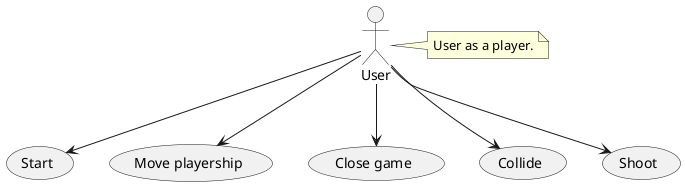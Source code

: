 @startuml
'https://plantuml.com/use-case-diagram

User --> (Start)
User --> (Move playership)
User --> (Close game)
User --> (Collide)
User --> (Shoot)


note right of User : User as a player.
@enduml